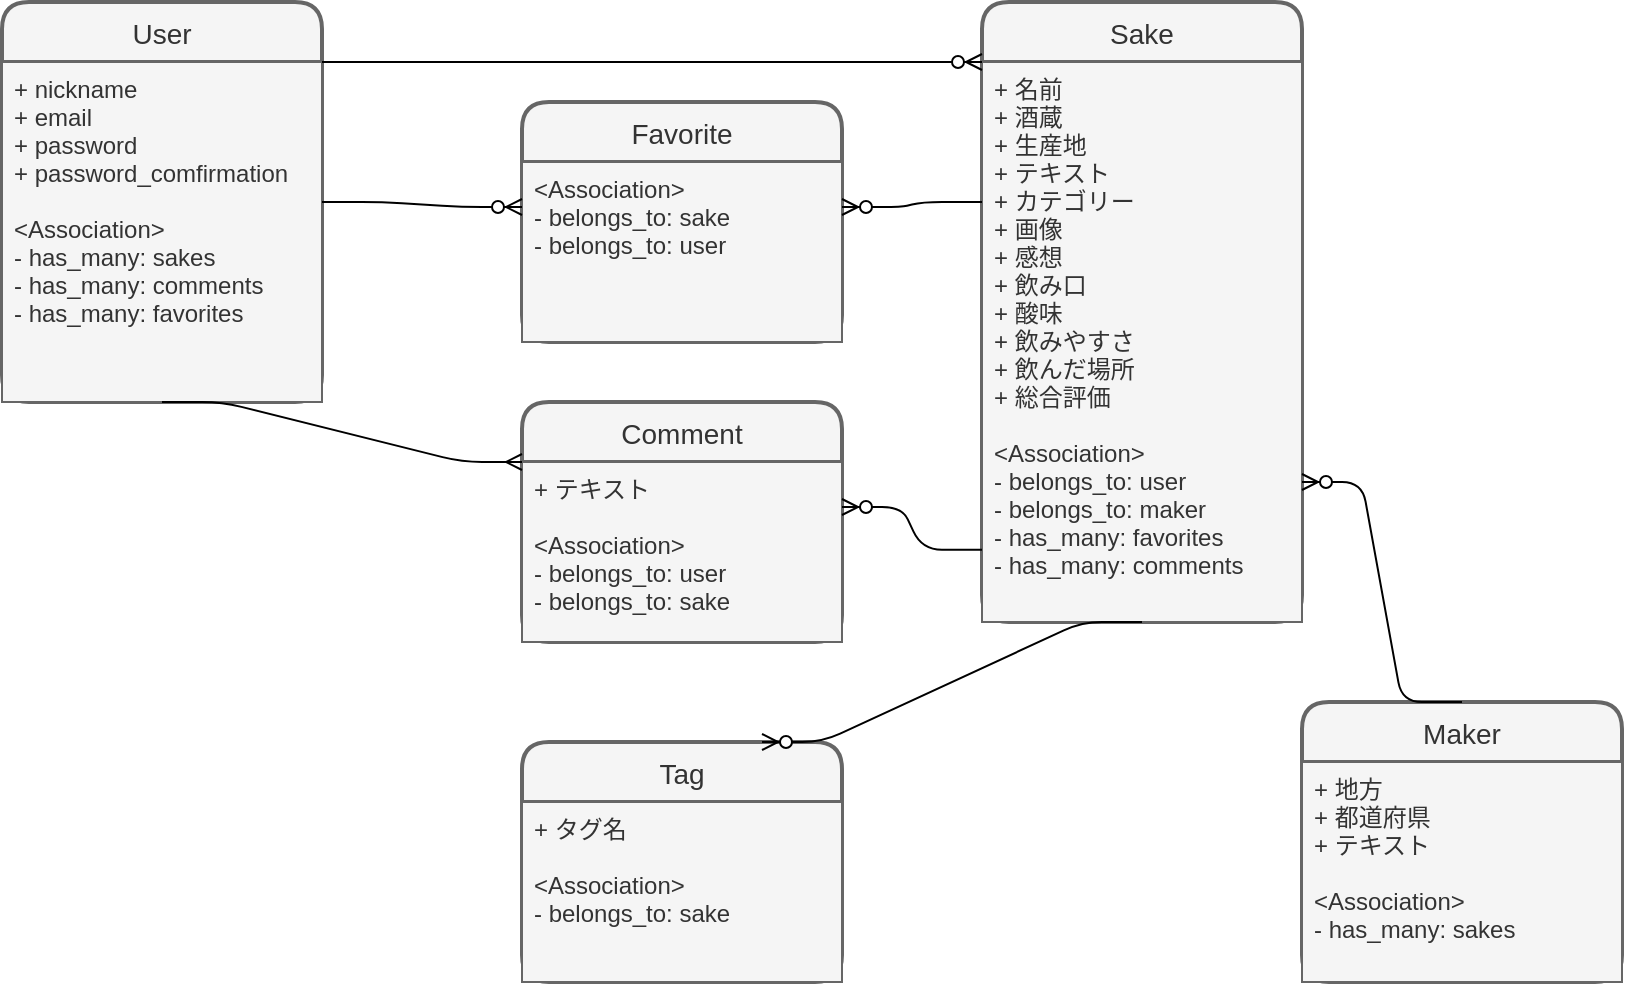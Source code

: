 <mxfile version="13.10.0" type="embed">
    <diagram id="grWDkQU-8MoIkFkogOgu" name="ページ1">
        <mxGraphModel dx="1360" dy="1845" grid="1" gridSize="10" guides="1" tooltips="1" connect="1" arrows="1" fold="1" page="1" pageScale="1" pageWidth="850" pageHeight="1100" math="0" shadow="0">
            <root>
                <mxCell id="0"/>
                <mxCell id="1" parent="0"/>
                <mxCell id="2" value="User" style="swimlane;childLayout=stackLayout;horizontal=1;startSize=30;horizontalStack=0;rounded=1;fontSize=14;fontStyle=0;strokeWidth=2;resizeParent=0;resizeLast=1;shadow=0;dashed=0;align=center;fillColor=#f5f5f5;strokeColor=#666666;fontColor=#333333;" parent="1" vertex="1">
                    <mxGeometry x="20" width="160" height="200" as="geometry"/>
                </mxCell>
                <mxCell id="3" value="+ nickname&#10;+ email&#10;+ password&#10;+ password_comfirmation&#10;&#10;&lt;Association&gt;&#10;- has_many: sakes&#10;- has_many: comments&#10;- has_many: favorites" style="align=left;strokeColor=#666666;fillColor=#f5f5f5;spacingLeft=4;fontSize=12;verticalAlign=top;resizable=0;rotatable=0;part=1;fontColor=#333333;" parent="2" vertex="1">
                    <mxGeometry y="30" width="160" height="170" as="geometry"/>
                </mxCell>
                <mxCell id="4" value="Sake" style="swimlane;childLayout=stackLayout;horizontal=1;startSize=30;horizontalStack=0;rounded=1;fontSize=14;fontStyle=0;strokeWidth=2;resizeParent=0;resizeLast=1;shadow=0;dashed=0;align=center;fillColor=#f5f5f5;strokeColor=#666666;fontColor=#333333;" parent="1" vertex="1">
                    <mxGeometry x="510" width="160" height="310" as="geometry"/>
                </mxCell>
                <mxCell id="5" value="+ 名前&#10;+ 酒蔵&#10;+ 生産地&#10;+ テキスト&#10;+ カテゴリー&#10;+ 画像&#10;+ 感想&#10;+ 飲み口&#10;+ 酸味&#10;+ 飲みやすさ&#10;+ 飲んだ場所&#10;+ 総合評価&#10;&#10;&lt;Association&gt;&#10;- belongs_to: user&#10;- belongs_to: maker&#10;- has_many: favorites&#10;- has_many: comments&#10;&#10;&#10;&#10;" style="align=left;strokeColor=#666666;fillColor=#f5f5f5;spacingLeft=4;fontSize=12;verticalAlign=top;resizable=0;rotatable=0;part=1;fontColor=#333333;" parent="4" vertex="1">
                    <mxGeometry y="30" width="160" height="280" as="geometry"/>
                </mxCell>
                <mxCell id="7" value="Comment" style="swimlane;childLayout=stackLayout;horizontal=1;startSize=30;horizontalStack=0;rounded=1;fontSize=14;fontStyle=0;strokeWidth=2;resizeParent=0;resizeLast=1;shadow=0;dashed=0;align=center;fillColor=#f5f5f5;strokeColor=#666666;fontColor=#333333;" parent="1" vertex="1">
                    <mxGeometry x="280" y="200" width="160" height="120" as="geometry"/>
                </mxCell>
                <mxCell id="8" value="+ テキスト&#10;&#10;&lt;Association&gt;&#10;- belongs_to: user&#10;- belongs_to: sake" style="align=left;strokeColor=#666666;fillColor=#f5f5f5;spacingLeft=4;fontSize=12;verticalAlign=top;resizable=0;rotatable=0;part=1;fontColor=#333333;" parent="7" vertex="1">
                    <mxGeometry y="30" width="160" height="90" as="geometry"/>
                </mxCell>
                <mxCell id="12" value="Favorite" style="swimlane;childLayout=stackLayout;horizontal=1;startSize=30;horizontalStack=0;rounded=1;fontSize=14;fontStyle=0;strokeWidth=2;resizeParent=0;resizeLast=1;shadow=0;dashed=0;align=center;fillColor=#f5f5f5;strokeColor=#666666;fontColor=#333333;" parent="1" vertex="1">
                    <mxGeometry x="280" y="50" width="160" height="120" as="geometry"/>
                </mxCell>
                <mxCell id="13" value="&lt;Association&gt;&#10;- belongs_to: sake&#10;- belongs_to: user" style="align=left;strokeColor=#666666;fillColor=#f5f5f5;spacingLeft=4;fontSize=12;verticalAlign=top;resizable=0;rotatable=0;part=1;fontColor=#333333;" parent="12" vertex="1">
                    <mxGeometry y="30" width="160" height="90" as="geometry"/>
                </mxCell>
                <mxCell id="16" value="" style="edgeStyle=entityRelationEdgeStyle;fontSize=12;html=1;endArrow=ERzeroToMany;endFill=1;exitX=1;exitY=0;exitDx=0;exitDy=0;entryX=0;entryY=0;entryDx=0;entryDy=0;" parent="1" source="3" target="5" edge="1">
                    <mxGeometry width="100" height="100" relative="1" as="geometry">
                        <mxPoint x="220" y="130" as="sourcePoint"/>
                        <mxPoint x="280" y="195" as="targetPoint"/>
                    </mxGeometry>
                </mxCell>
                <mxCell id="19" value="" style="edgeStyle=entityRelationEdgeStyle;fontSize=12;html=1;endArrow=ERzeroToMany;endFill=1;exitX=1;exitY=0.5;exitDx=0;exitDy=0;entryX=0;entryY=0.25;entryDx=0;entryDy=0;" parent="1" source="2" target="13" edge="1">
                    <mxGeometry width="100" height="100" relative="1" as="geometry">
                        <mxPoint x="320" y="230" as="sourcePoint"/>
                        <mxPoint x="420" y="130" as="targetPoint"/>
                    </mxGeometry>
                </mxCell>
                <mxCell id="20" value="" style="edgeStyle=entityRelationEdgeStyle;fontSize=12;html=1;endArrow=ERzeroToMany;endFill=1;entryX=1;entryY=0.25;entryDx=0;entryDy=0;exitX=0;exitY=0.25;exitDx=0;exitDy=0;" parent="1" source="5" target="13" edge="1">
                    <mxGeometry width="100" height="100" relative="1" as="geometry">
                        <mxPoint x="460" y="360" as="sourcePoint"/>
                        <mxPoint x="420" y="130" as="targetPoint"/>
                    </mxGeometry>
                </mxCell>
                <mxCell id="27" value="" style="edgeStyle=entityRelationEdgeStyle;fontSize=12;html=1;endArrow=ERmany;exitX=0.5;exitY=1;exitDx=0;exitDy=0;entryX=0;entryY=0;entryDx=0;entryDy=0;" parent="1" source="2" target="8" edge="1">
                    <mxGeometry width="100" height="100" relative="1" as="geometry">
                        <mxPoint x="420" y="430" as="sourcePoint"/>
                        <mxPoint x="50" y="465" as="targetPoint"/>
                    </mxGeometry>
                </mxCell>
                <mxCell id="28" value="" style="edgeStyle=entityRelationEdgeStyle;fontSize=12;html=1;endArrow=ERzeroToMany;endFill=1;entryX=1;entryY=0.25;entryDx=0;entryDy=0;exitX=0;exitY=0.871;exitDx=0;exitDy=0;exitPerimeter=0;" parent="1" source="5" target="8" edge="1">
                    <mxGeometry width="100" height="100" relative="1" as="geometry">
                        <mxPoint x="320" y="310" as="sourcePoint"/>
                        <mxPoint x="420" y="210" as="targetPoint"/>
                    </mxGeometry>
                </mxCell>
                <mxCell id="29" value="Tag" style="swimlane;childLayout=stackLayout;horizontal=1;startSize=30;horizontalStack=0;rounded=1;fontSize=14;fontStyle=0;strokeWidth=2;resizeParent=0;resizeLast=1;shadow=0;dashed=0;align=center;fillColor=#f5f5f5;strokeColor=#666666;fontColor=#333333;" parent="1" vertex="1">
                    <mxGeometry x="280" y="370" width="160" height="120" as="geometry"/>
                </mxCell>
                <mxCell id="30" value="+ タグ名&#10;&#10;&lt;Association&gt;&#10;- belongs_to: sake&#10;" style="align=left;strokeColor=#666666;fillColor=#f5f5f5;spacingLeft=4;fontSize=12;verticalAlign=top;resizable=0;rotatable=0;part=1;fontColor=#333333;" parent="29" vertex="1">
                    <mxGeometry y="30" width="160" height="90" as="geometry"/>
                </mxCell>
                <mxCell id="31" value="" style="edgeStyle=entityRelationEdgeStyle;fontSize=12;html=1;endArrow=ERzeroToMany;endFill=1;exitX=0.5;exitY=1;exitDx=0;exitDy=0;entryX=0.75;entryY=0;entryDx=0;entryDy=0;" parent="1" source="4" target="29" edge="1">
                    <mxGeometry width="100" height="100" relative="1" as="geometry">
                        <mxPoint x="320" y="490" as="sourcePoint"/>
                        <mxPoint x="620" y="410" as="targetPoint"/>
                    </mxGeometry>
                </mxCell>
                <mxCell id="32" value="Maker" style="swimlane;childLayout=stackLayout;horizontal=1;startSize=30;horizontalStack=0;rounded=1;fontSize=14;fontStyle=0;strokeWidth=2;resizeParent=0;resizeLast=1;shadow=0;dashed=0;align=center;fillColor=#f5f5f5;strokeColor=#666666;fontColor=#333333;" vertex="1" parent="1">
                    <mxGeometry x="670" y="350" width="160" height="140" as="geometry"/>
                </mxCell>
                <mxCell id="33" value="+ 地方&#10;+ 都道府県&#10;+ テキスト&#10;&#10;&lt;Association&gt;&#10;- has_many: sakes&#10;" style="align=left;strokeColor=#666666;fillColor=#f5f5f5;spacingLeft=4;fontSize=12;verticalAlign=top;resizable=0;rotatable=0;part=1;fontColor=#333333;" vertex="1" parent="32">
                    <mxGeometry y="30" width="160" height="110" as="geometry"/>
                </mxCell>
                <mxCell id="34" value="" style="edgeStyle=entityRelationEdgeStyle;fontSize=12;html=1;endArrow=ERzeroToMany;endFill=1;exitX=0.5;exitY=0;exitDx=0;exitDy=0;entryX=1;entryY=0.75;entryDx=0;entryDy=0;" edge="1" parent="1" source="32" target="5">
                    <mxGeometry width="100" height="100" relative="1" as="geometry">
                        <mxPoint x="340" y="320" as="sourcePoint"/>
                        <mxPoint x="440" y="220" as="targetPoint"/>
                    </mxGeometry>
                </mxCell>
            </root>
        </mxGraphModel>
    </diagram>
</mxfile>